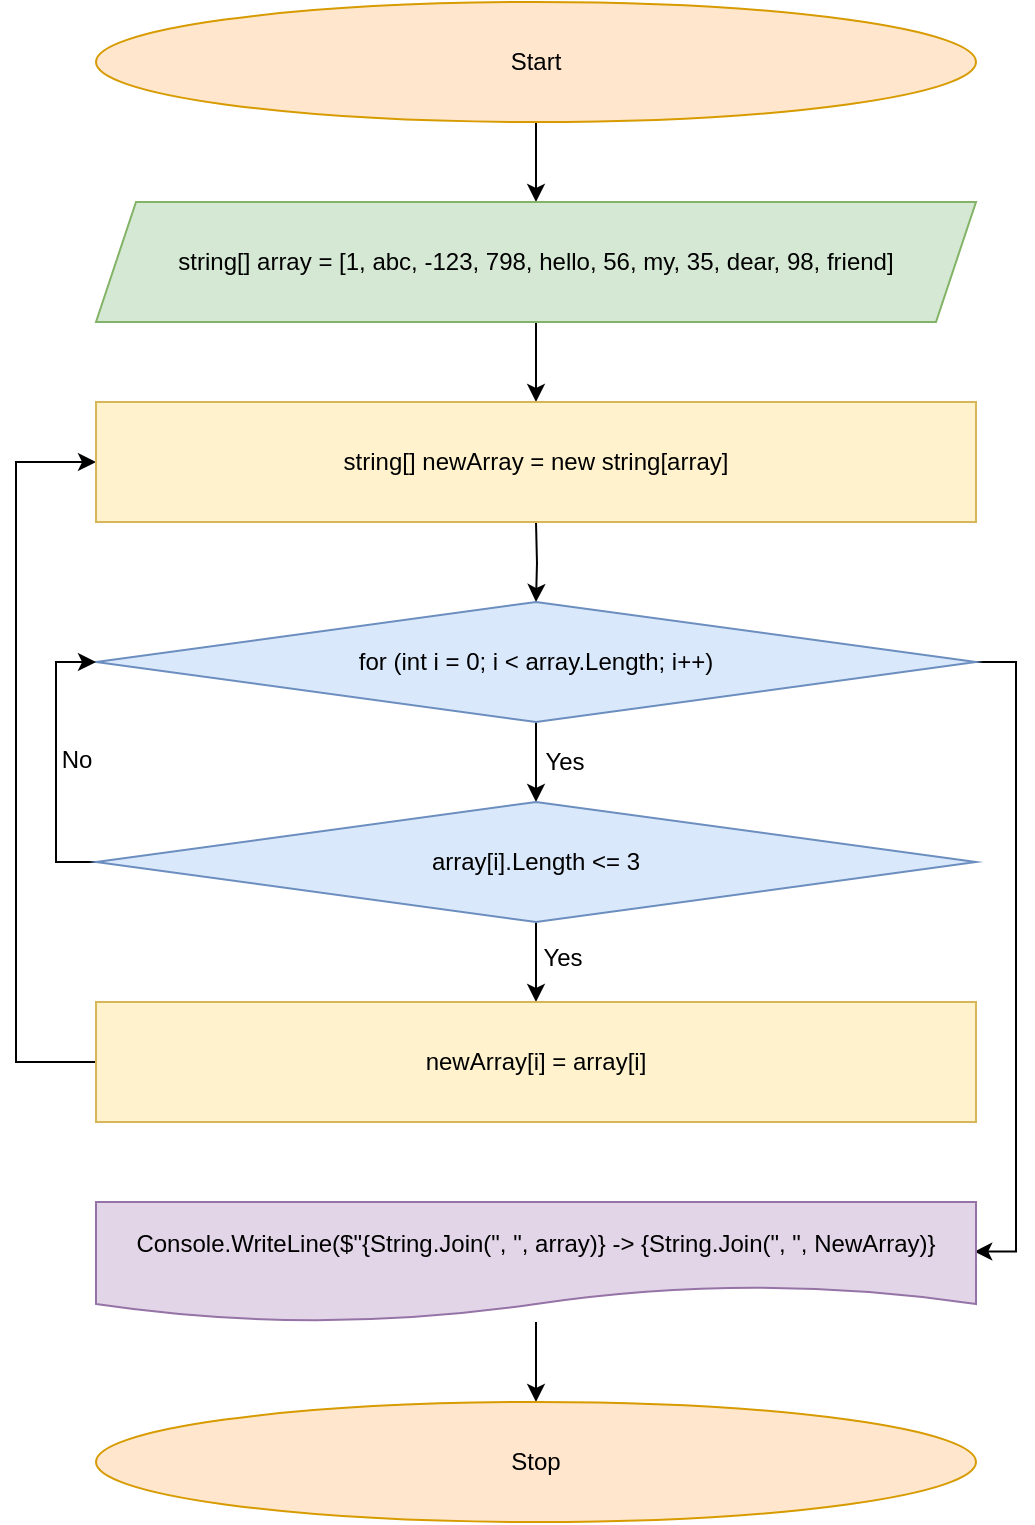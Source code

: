 <mxfile version="20.3.0" type="device"><diagram id="zwdattBiuly67aVvX1u0" name="Страница 1"><mxGraphModel dx="786" dy="625" grid="1" gridSize="10" guides="1" tooltips="1" connect="1" arrows="1" fold="1" page="1" pageScale="1" pageWidth="827" pageHeight="1169" math="0" shadow="0"><root><mxCell id="0"/><mxCell id="1" parent="0"/><mxCell id="8LnOfmPHue4kXSX7VNlw-14" value="" style="edgeStyle=orthogonalEdgeStyle;rounded=0;orthogonalLoop=1;jettySize=auto;html=1;entryX=0.5;entryY=0;entryDx=0;entryDy=0;" edge="1" parent="1" source="8LnOfmPHue4kXSX7VNlw-1" target="8LnOfmPHue4kXSX7VNlw-27"><mxGeometry relative="1" as="geometry"><mxPoint x="419" y="130" as="targetPoint"/></mxGeometry></mxCell><mxCell id="8LnOfmPHue4kXSX7VNlw-1" value="Start" style="ellipse;whiteSpace=wrap;html=1;fillColor=#ffe6cc;strokeColor=#d79b00;" vertex="1" parent="1"><mxGeometry x="200" y="40" width="440" height="60" as="geometry"/></mxCell><mxCell id="8LnOfmPHue4kXSX7VNlw-15" value="" style="edgeStyle=orthogonalEdgeStyle;rounded=0;orthogonalLoop=1;jettySize=auto;html=1;" edge="1" parent="1"><mxGeometry relative="1" as="geometry"><mxPoint x="420" y="300" as="sourcePoint"/><mxPoint x="420" y="340" as="targetPoint"/></mxGeometry></mxCell><mxCell id="8LnOfmPHue4kXSX7VNlw-16" value="" style="edgeStyle=orthogonalEdgeStyle;rounded=0;orthogonalLoop=1;jettySize=auto;html=1;" edge="1" parent="1" source="8LnOfmPHue4kXSX7VNlw-7" target="8LnOfmPHue4kXSX7VNlw-8"><mxGeometry relative="1" as="geometry"/></mxCell><mxCell id="8LnOfmPHue4kXSX7VNlw-23" style="edgeStyle=orthogonalEdgeStyle;rounded=0;orthogonalLoop=1;jettySize=auto;html=1;exitX=1;exitY=0.5;exitDx=0;exitDy=0;entryX=0.998;entryY=0.413;entryDx=0;entryDy=0;entryPerimeter=0;" edge="1" parent="1" source="8LnOfmPHue4kXSX7VNlw-7" target="8LnOfmPHue4kXSX7VNlw-12"><mxGeometry relative="1" as="geometry"><mxPoint x="678" y="600" as="targetPoint"/></mxGeometry></mxCell><mxCell id="8LnOfmPHue4kXSX7VNlw-7" value="for (int i = 0; i &amp;lt; array.Length; i++)" style="rhombus;whiteSpace=wrap;html=1;fillColor=#dae8fc;strokeColor=#6c8ebf;" vertex="1" parent="1"><mxGeometry x="200" y="340" width="440" height="60" as="geometry"/></mxCell><mxCell id="8LnOfmPHue4kXSX7VNlw-11" style="edgeStyle=orthogonalEdgeStyle;rounded=0;orthogonalLoop=1;jettySize=auto;html=1;exitX=0;exitY=0.5;exitDx=0;exitDy=0;entryX=0;entryY=0.5;entryDx=0;entryDy=0;" edge="1" parent="1" source="8LnOfmPHue4kXSX7VNlw-8" target="8LnOfmPHue4kXSX7VNlw-7"><mxGeometry relative="1" as="geometry"/></mxCell><mxCell id="8LnOfmPHue4kXSX7VNlw-30" value="" style="edgeStyle=orthogonalEdgeStyle;rounded=0;orthogonalLoop=1;jettySize=auto;html=1;" edge="1" parent="1" source="8LnOfmPHue4kXSX7VNlw-8" target="8LnOfmPHue4kXSX7VNlw-26"><mxGeometry relative="1" as="geometry"/></mxCell><mxCell id="8LnOfmPHue4kXSX7VNlw-8" value="array[i].Length &amp;lt;= 3" style="rhombus;whiteSpace=wrap;html=1;fillColor=#dae8fc;strokeColor=#6c8ebf;" vertex="1" parent="1"><mxGeometry x="200" y="440" width="440" height="60" as="geometry"/></mxCell><mxCell id="8LnOfmPHue4kXSX7VNlw-22" style="edgeStyle=orthogonalEdgeStyle;rounded=0;orthogonalLoop=1;jettySize=auto;html=1;exitX=0;exitY=0.5;exitDx=0;exitDy=0;entryX=0;entryY=0.5;entryDx=0;entryDy=0;" edge="1" parent="1" source="8LnOfmPHue4kXSX7VNlw-26" target="8LnOfmPHue4kXSX7VNlw-29"><mxGeometry relative="1" as="geometry"><mxPoint x="200" y="330" as="targetPoint"/><mxPoint x="200" y="570" as="sourcePoint"/><Array as="points"><mxPoint x="160" y="570"/><mxPoint x="160" y="270"/></Array></mxGeometry></mxCell><mxCell id="8LnOfmPHue4kXSX7VNlw-25" value="" style="edgeStyle=orthogonalEdgeStyle;rounded=0;orthogonalLoop=1;jettySize=auto;html=1;" edge="1" parent="1" source="8LnOfmPHue4kXSX7VNlw-12" target="8LnOfmPHue4kXSX7VNlw-24"><mxGeometry relative="1" as="geometry"/></mxCell><mxCell id="8LnOfmPHue4kXSX7VNlw-12" value="Console.WriteLine($&quot;{String.Join(&quot;, &quot;, array)} -&amp;gt; {String.Join(&quot;, &quot;, NewArray)}" style="shape=document;whiteSpace=wrap;html=1;boundedLbl=1;fillColor=#e1d5e7;strokeColor=#9673a6;" vertex="1" parent="1"><mxGeometry x="200" y="640" width="440" height="60" as="geometry"/></mxCell><mxCell id="8LnOfmPHue4kXSX7VNlw-17" value="Yes" style="text;html=1;align=center;verticalAlign=middle;resizable=0;points=[];autosize=1;strokeColor=none;fillColor=none;" vertex="1" parent="1"><mxGeometry x="414" y="405" width="40" height="30" as="geometry"/></mxCell><mxCell id="8LnOfmPHue4kXSX7VNlw-18" value="Yes" style="text;html=1;align=center;verticalAlign=middle;resizable=0;points=[];autosize=1;strokeColor=none;fillColor=none;" vertex="1" parent="1"><mxGeometry x="413" y="503" width="40" height="30" as="geometry"/></mxCell><mxCell id="8LnOfmPHue4kXSX7VNlw-20" value="No" style="text;html=1;align=center;verticalAlign=middle;resizable=0;points=[];autosize=1;strokeColor=none;fillColor=none;" vertex="1" parent="1"><mxGeometry x="170" y="404" width="40" height="30" as="geometry"/></mxCell><mxCell id="8LnOfmPHue4kXSX7VNlw-24" value="Stop" style="ellipse;whiteSpace=wrap;html=1;fillColor=#ffe6cc;strokeColor=#d79b00;" vertex="1" parent="1"><mxGeometry x="200" y="740" width="440" height="60" as="geometry"/></mxCell><mxCell id="8LnOfmPHue4kXSX7VNlw-26" value="newArray[i] = array[i]" style="rounded=0;whiteSpace=wrap;html=1;fillColor=#fff2cc;strokeColor=#d6b656;" vertex="1" parent="1"><mxGeometry x="200" y="540" width="440" height="60" as="geometry"/></mxCell><mxCell id="8LnOfmPHue4kXSX7VNlw-28" value="" style="edgeStyle=orthogonalEdgeStyle;rounded=0;orthogonalLoop=1;jettySize=auto;html=1;" edge="1" parent="1" source="8LnOfmPHue4kXSX7VNlw-27"><mxGeometry relative="1" as="geometry"><mxPoint x="420" y="240" as="targetPoint"/></mxGeometry></mxCell><mxCell id="8LnOfmPHue4kXSX7VNlw-27" value="string[] array = [1, abc, -123, 798, hello, 56, my, 35, dear, 98, friend]" style="shape=parallelogram;perimeter=parallelogramPerimeter;whiteSpace=wrap;html=1;fixedSize=1;fillColor=#d5e8d4;strokeColor=#82b366;" vertex="1" parent="1"><mxGeometry x="200" y="140" width="440" height="60" as="geometry"/></mxCell><mxCell id="8LnOfmPHue4kXSX7VNlw-29" value="string[] newArray = new string[array]" style="rounded=0;whiteSpace=wrap;html=1;fillColor=#fff2cc;strokeColor=#d6b656;" vertex="1" parent="1"><mxGeometry x="200" y="240" width="440" height="60" as="geometry"/></mxCell></root></mxGraphModel></diagram></mxfile>
